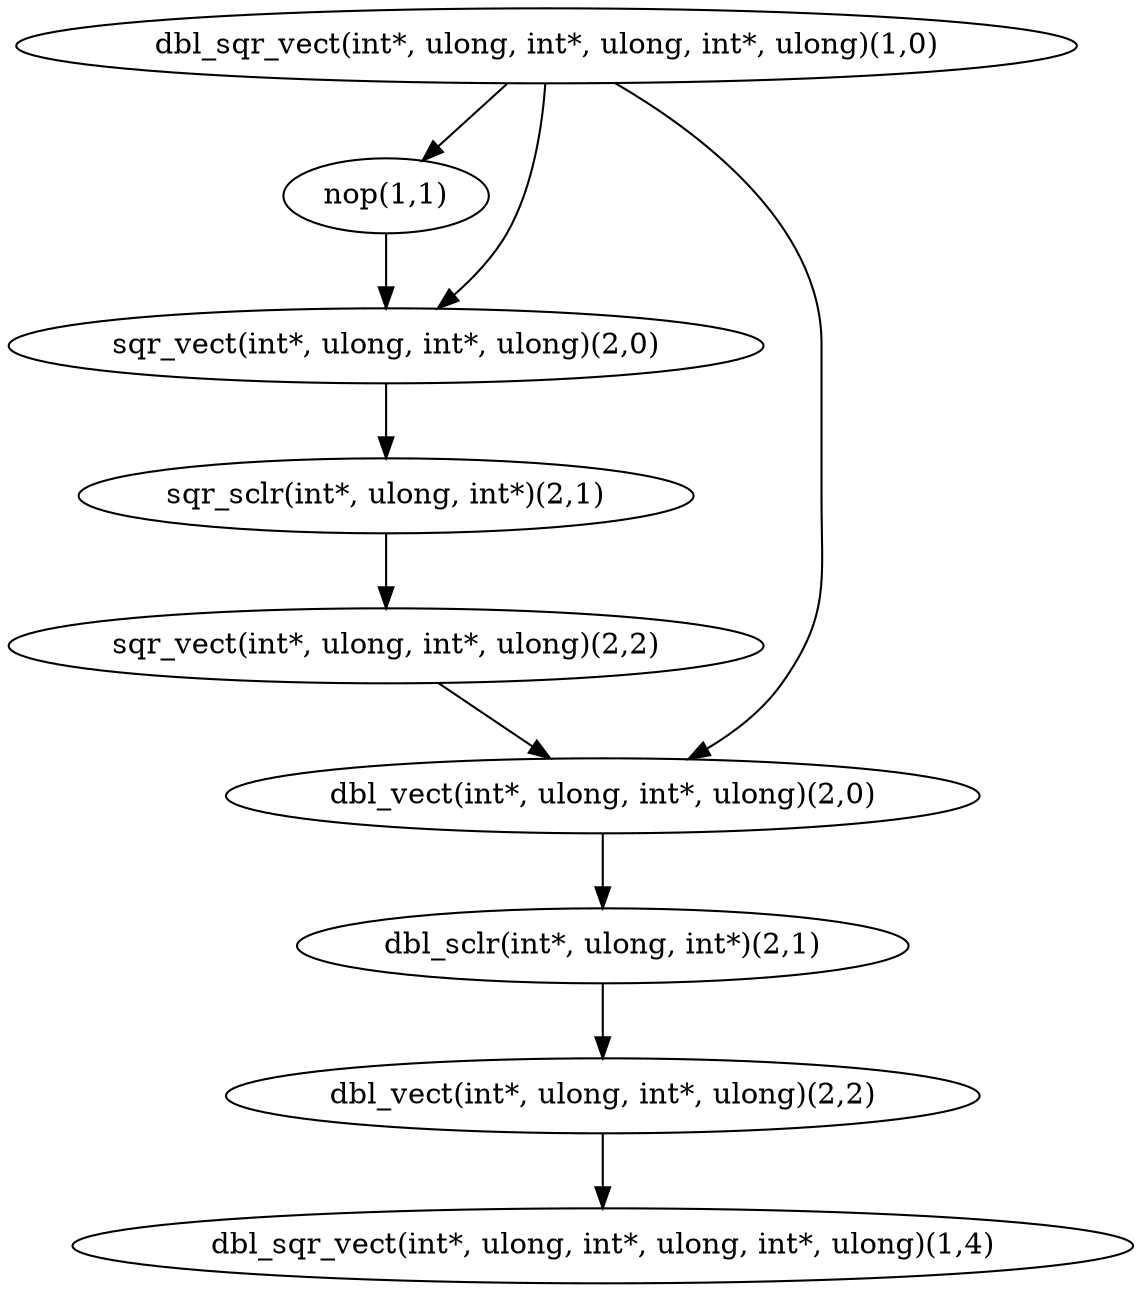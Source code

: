 strict digraph {
	"sqr_vect(int*, ulong, int*, ulong)(2,2)" ;
	"nop(1,1)" ;
	"sqr_sclr(int*, ulong, int*)(2,1)" ;
	"sqr_vect(int*, ulong, int*, ulong)(2,0)" ;
	"dbl_sclr(int*, ulong, int*)(2,1)" ;
	"dbl_sqr_vect(int*, ulong, int*, ulong, int*, ulong)(1,4)" ;
	"dbl_vect(int*, ulong, int*, ulong)(2,0)" ;
	"dbl_sqr_vect(int*, ulong, int*, ulong, int*, ulong)(1,0)" ;
	"dbl_vect(int*, ulong, int*, ulong)(2,2)" ;

	"sqr_vect(int*, ulong, int*, ulong)(2,0)" -> "sqr_sclr(int*, ulong, int*)(2,1)" ;
	"dbl_vect(int*, ulong, int*, ulong)(2,0)" -> "dbl_sclr(int*, ulong, int*)(2,1)" ;
	"dbl_sclr(int*, ulong, int*)(2,1)" -> "dbl_vect(int*, ulong, int*, ulong)(2,2)" ;
	"dbl_vect(int*, ulong, int*, ulong)(2,2)" -> "dbl_sqr_vect(int*, ulong, int*, ulong, int*, ulong)(1,4)" ;
	"dbl_sqr_vect(int*, ulong, int*, ulong, int*, ulong)(1,0)" -> "nop(1,1)" ;
	"dbl_sqr_vect(int*, ulong, int*, ulong, int*, ulong)(1,0)" -> "dbl_vect(int*, ulong, int*, ulong)(2,0)" ;
	"dbl_sqr_vect(int*, ulong, int*, ulong, int*, ulong)(1,0)" -> "sqr_vect(int*, ulong, int*, ulong)(2,0)" ;
	"sqr_vect(int*, ulong, int*, ulong)(2,2)" -> "dbl_vect(int*, ulong, int*, ulong)(2,0)" ;
	"sqr_sclr(int*, ulong, int*)(2,1)" -> "sqr_vect(int*, ulong, int*, ulong)(2,2)" ;
	"nop(1,1)" -> "sqr_vect(int*, ulong, int*, ulong)(2,0)" ;
}
